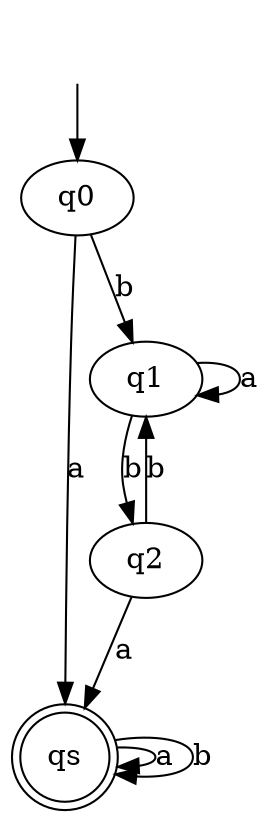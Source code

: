 digraph {
	start [style = "invis"]
	start -> "q0"
	"q0"
	"qs" [shape=doublecircle]
	"q0" -> "qs"
[label = "a"]	"q1"
	"q0" -> "q1"
[label = "b"]	"qs" -> "qs"
[label = "a"]	"qs" -> "qs"
[label = "b"]	"q1" -> "q1"
[label = "a"]	"q2"
	"q1" -> "q2"
[label = "b"]	"q2" -> "qs"
[label = "a"]	"q2" -> "q1"
[label = "b"]}